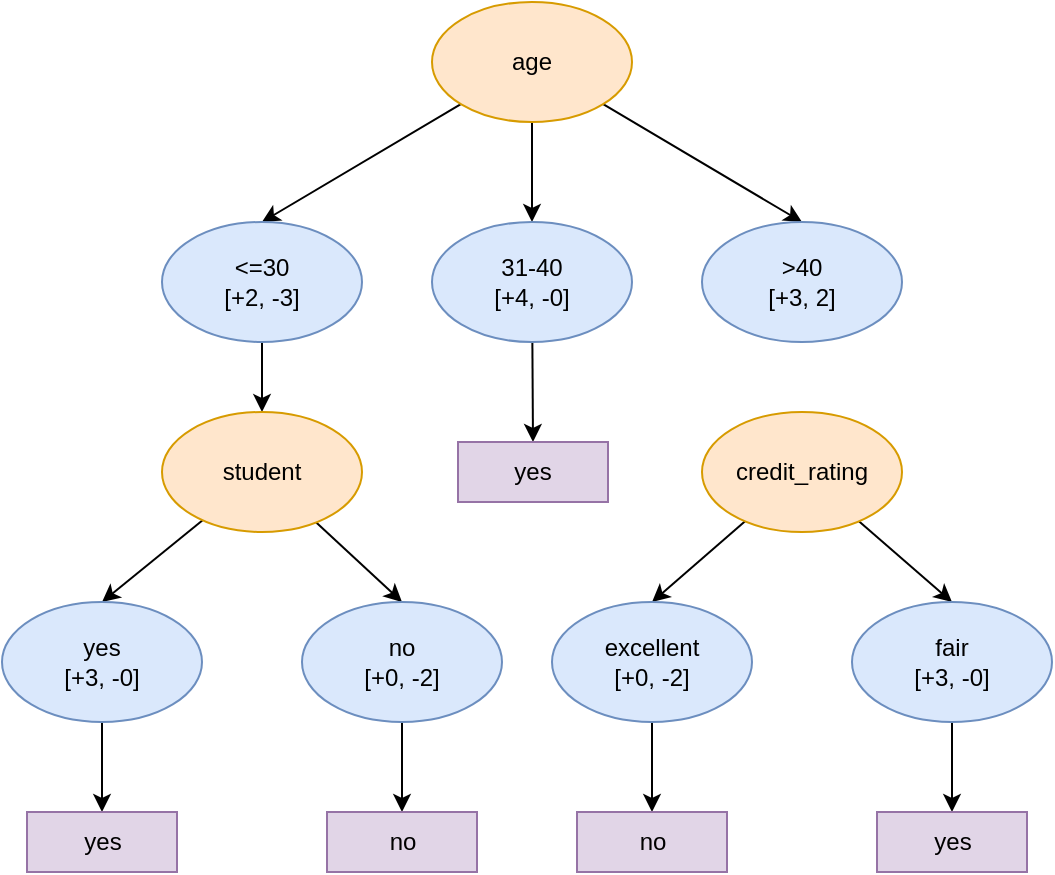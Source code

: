 <mxfile version="22.0.8" type="github">
  <diagram name="Page-1" id="dLM7wwrleONXEJHHHpF5">
    <mxGraphModel dx="2100" dy="1068" grid="1" gridSize="10" guides="1" tooltips="1" connect="1" arrows="1" fold="1" page="1" pageScale="1" pageWidth="850" pageHeight="1100" math="0" shadow="0">
      <root>
        <mxCell id="0" />
        <mxCell id="1" parent="0" />
        <mxCell id="6D9Z85qm0YUrqHq99hwS-1" style="edgeStyle=none;rounded=0;orthogonalLoop=1;jettySize=auto;html=1;entryX=0.5;entryY=0;entryDx=0;entryDy=0;" edge="1" parent="1" source="6D9Z85qm0YUrqHq99hwS-4" target="6D9Z85qm0YUrqHq99hwS-6">
          <mxGeometry relative="1" as="geometry" />
        </mxCell>
        <mxCell id="6D9Z85qm0YUrqHq99hwS-2" style="edgeStyle=none;rounded=0;orthogonalLoop=1;jettySize=auto;html=1;entryX=0.5;entryY=0;entryDx=0;entryDy=0;" edge="1" parent="1" source="6D9Z85qm0YUrqHq99hwS-4" target="6D9Z85qm0YUrqHq99hwS-9">
          <mxGeometry relative="1" as="geometry" />
        </mxCell>
        <mxCell id="6D9Z85qm0YUrqHq99hwS-3" style="edgeStyle=none;rounded=0;orthogonalLoop=1;jettySize=auto;html=1;" edge="1" parent="1" source="6D9Z85qm0YUrqHq99hwS-4" target="6D9Z85qm0YUrqHq99hwS-8">
          <mxGeometry relative="1" as="geometry" />
        </mxCell>
        <mxCell id="6D9Z85qm0YUrqHq99hwS-4" value="age" style="ellipse;whiteSpace=wrap;html=1;fillColor=#ffe6cc;strokeColor=#d79b00;" vertex="1" parent="1">
          <mxGeometry x="378" y="200" width="100" height="60" as="geometry" />
        </mxCell>
        <mxCell id="6D9Z85qm0YUrqHq99hwS-5" style="edgeStyle=none;rounded=0;orthogonalLoop=1;jettySize=auto;html=1;entryX=0.5;entryY=0;entryDx=0;entryDy=0;" edge="1" parent="1" source="6D9Z85qm0YUrqHq99hwS-6" target="6D9Z85qm0YUrqHq99hwS-13">
          <mxGeometry relative="1" as="geometry" />
        </mxCell>
        <mxCell id="6D9Z85qm0YUrqHq99hwS-6" value="&amp;lt;=30&lt;br&gt;[+2, -3]" style="ellipse;whiteSpace=wrap;html=1;fillColor=#dae8fc;strokeColor=#6c8ebf;" vertex="1" parent="1">
          <mxGeometry x="243" y="310" width="100" height="60" as="geometry" />
        </mxCell>
        <mxCell id="6D9Z85qm0YUrqHq99hwS-7" style="edgeStyle=none;rounded=0;orthogonalLoop=1;jettySize=auto;html=1;entryX=0.5;entryY=0;entryDx=0;entryDy=0;" edge="1" parent="1" source="6D9Z85qm0YUrqHq99hwS-8" target="6D9Z85qm0YUrqHq99hwS-10">
          <mxGeometry relative="1" as="geometry" />
        </mxCell>
        <mxCell id="6D9Z85qm0YUrqHq99hwS-8" value="31-40&lt;br&gt;[+4, -0]" style="ellipse;whiteSpace=wrap;html=1;fillColor=#dae8fc;strokeColor=#6c8ebf;" vertex="1" parent="1">
          <mxGeometry x="378" y="310" width="100" height="60" as="geometry" />
        </mxCell>
        <mxCell id="6D9Z85qm0YUrqHq99hwS-9" value="&amp;gt;40&lt;br&gt;[+3, 2]" style="ellipse;whiteSpace=wrap;html=1;fillColor=#dae8fc;strokeColor=#6c8ebf;" vertex="1" parent="1">
          <mxGeometry x="513" y="310" width="100" height="60" as="geometry" />
        </mxCell>
        <mxCell id="6D9Z85qm0YUrqHq99hwS-10" value="yes" style="rounded=0;whiteSpace=wrap;html=1;fillColor=#e1d5e7;strokeColor=#9673a6;" vertex="1" parent="1">
          <mxGeometry x="391" y="420" width="75" height="30" as="geometry" />
        </mxCell>
        <mxCell id="6D9Z85qm0YUrqHq99hwS-11" style="edgeStyle=none;rounded=0;orthogonalLoop=1;jettySize=auto;html=1;entryX=0.5;entryY=0;entryDx=0;entryDy=0;" edge="1" parent="1" source="6D9Z85qm0YUrqHq99hwS-13" target="6D9Z85qm0YUrqHq99hwS-15">
          <mxGeometry relative="1" as="geometry" />
        </mxCell>
        <mxCell id="6D9Z85qm0YUrqHq99hwS-12" style="edgeStyle=none;rounded=0;orthogonalLoop=1;jettySize=auto;html=1;entryX=0.5;entryY=0;entryDx=0;entryDy=0;" edge="1" parent="1" source="6D9Z85qm0YUrqHq99hwS-13" target="6D9Z85qm0YUrqHq99hwS-17">
          <mxGeometry relative="1" as="geometry" />
        </mxCell>
        <mxCell id="6D9Z85qm0YUrqHq99hwS-13" value="student" style="ellipse;whiteSpace=wrap;html=1;fillColor=#ffe6cc;strokeColor=#d79b00;" vertex="1" parent="1">
          <mxGeometry x="243" y="405" width="100" height="60" as="geometry" />
        </mxCell>
        <mxCell id="6D9Z85qm0YUrqHq99hwS-14" value="" style="edgeStyle=none;rounded=0;orthogonalLoop=1;jettySize=auto;html=1;" edge="1" parent="1" source="6D9Z85qm0YUrqHq99hwS-15" target="6D9Z85qm0YUrqHq99hwS-18">
          <mxGeometry relative="1" as="geometry" />
        </mxCell>
        <mxCell id="6D9Z85qm0YUrqHq99hwS-15" value="yes&lt;br&gt;[+3, -0]" style="ellipse;whiteSpace=wrap;html=1;fillColor=#dae8fc;strokeColor=#6c8ebf;" vertex="1" parent="1">
          <mxGeometry x="163" y="500" width="100" height="60" as="geometry" />
        </mxCell>
        <mxCell id="6D9Z85qm0YUrqHq99hwS-16" value="" style="edgeStyle=none;rounded=0;orthogonalLoop=1;jettySize=auto;html=1;" edge="1" parent="1" source="6D9Z85qm0YUrqHq99hwS-17" target="6D9Z85qm0YUrqHq99hwS-19">
          <mxGeometry relative="1" as="geometry" />
        </mxCell>
        <mxCell id="6D9Z85qm0YUrqHq99hwS-17" value="no&lt;br&gt;[+0, -2]" style="ellipse;whiteSpace=wrap;html=1;fillColor=#dae8fc;strokeColor=#6c8ebf;" vertex="1" parent="1">
          <mxGeometry x="313" y="500" width="100" height="60" as="geometry" />
        </mxCell>
        <mxCell id="6D9Z85qm0YUrqHq99hwS-18" value="yes" style="rounded=0;whiteSpace=wrap;html=1;fillColor=#e1d5e7;strokeColor=#9673a6;" vertex="1" parent="1">
          <mxGeometry x="175.5" y="605" width="75" height="30" as="geometry" />
        </mxCell>
        <mxCell id="6D9Z85qm0YUrqHq99hwS-19" value="no" style="rounded=0;whiteSpace=wrap;html=1;fillColor=#e1d5e7;strokeColor=#9673a6;" vertex="1" parent="1">
          <mxGeometry x="325.5" y="605" width="75" height="30" as="geometry" />
        </mxCell>
        <mxCell id="6D9Z85qm0YUrqHq99hwS-28" style="edgeStyle=none;rounded=0;orthogonalLoop=1;jettySize=auto;html=1;entryX=0.5;entryY=0;entryDx=0;entryDy=0;" edge="1" parent="1" source="6D9Z85qm0YUrqHq99hwS-20" target="6D9Z85qm0YUrqHq99hwS-21">
          <mxGeometry relative="1" as="geometry" />
        </mxCell>
        <mxCell id="6D9Z85qm0YUrqHq99hwS-29" style="edgeStyle=none;rounded=0;orthogonalLoop=1;jettySize=auto;html=1;entryX=0.5;entryY=0;entryDx=0;entryDy=0;" edge="1" parent="1" source="6D9Z85qm0YUrqHq99hwS-20" target="6D9Z85qm0YUrqHq99hwS-22">
          <mxGeometry relative="1" as="geometry" />
        </mxCell>
        <mxCell id="6D9Z85qm0YUrqHq99hwS-20" value="credit_rating" style="ellipse;whiteSpace=wrap;html=1;fillColor=#ffe6cc;strokeColor=#d79b00;" vertex="1" parent="1">
          <mxGeometry x="513" y="405" width="100" height="60" as="geometry" />
        </mxCell>
        <mxCell id="6D9Z85qm0YUrqHq99hwS-26" value="" style="edgeStyle=orthogonalEdgeStyle;rounded=0;orthogonalLoop=1;jettySize=auto;html=1;" edge="1" parent="1" source="6D9Z85qm0YUrqHq99hwS-21" target="6D9Z85qm0YUrqHq99hwS-23">
          <mxGeometry relative="1" as="geometry" />
        </mxCell>
        <mxCell id="6D9Z85qm0YUrqHq99hwS-21" value="excellent&lt;br&gt;[+0, -2]" style="ellipse;whiteSpace=wrap;html=1;fillColor=#dae8fc;strokeColor=#6c8ebf;" vertex="1" parent="1">
          <mxGeometry x="438" y="500" width="100" height="60" as="geometry" />
        </mxCell>
        <mxCell id="6D9Z85qm0YUrqHq99hwS-25" value="" style="edgeStyle=orthogonalEdgeStyle;rounded=0;orthogonalLoop=1;jettySize=auto;html=1;" edge="1" parent="1" source="6D9Z85qm0YUrqHq99hwS-22" target="6D9Z85qm0YUrqHq99hwS-24">
          <mxGeometry relative="1" as="geometry" />
        </mxCell>
        <mxCell id="6D9Z85qm0YUrqHq99hwS-22" value="fair&lt;br&gt;[+3, -0]" style="ellipse;whiteSpace=wrap;html=1;fillColor=#dae8fc;strokeColor=#6c8ebf;" vertex="1" parent="1">
          <mxGeometry x="588" y="500" width="100" height="60" as="geometry" />
        </mxCell>
        <mxCell id="6D9Z85qm0YUrqHq99hwS-23" value="no" style="rounded=0;whiteSpace=wrap;html=1;fillColor=#e1d5e7;strokeColor=#9673a6;" vertex="1" parent="1">
          <mxGeometry x="450.5" y="605" width="75" height="30" as="geometry" />
        </mxCell>
        <mxCell id="6D9Z85qm0YUrqHq99hwS-24" value="yes" style="rounded=0;whiteSpace=wrap;html=1;fillColor=#e1d5e7;strokeColor=#9673a6;" vertex="1" parent="1">
          <mxGeometry x="600.5" y="605" width="75" height="30" as="geometry" />
        </mxCell>
      </root>
    </mxGraphModel>
  </diagram>
</mxfile>
